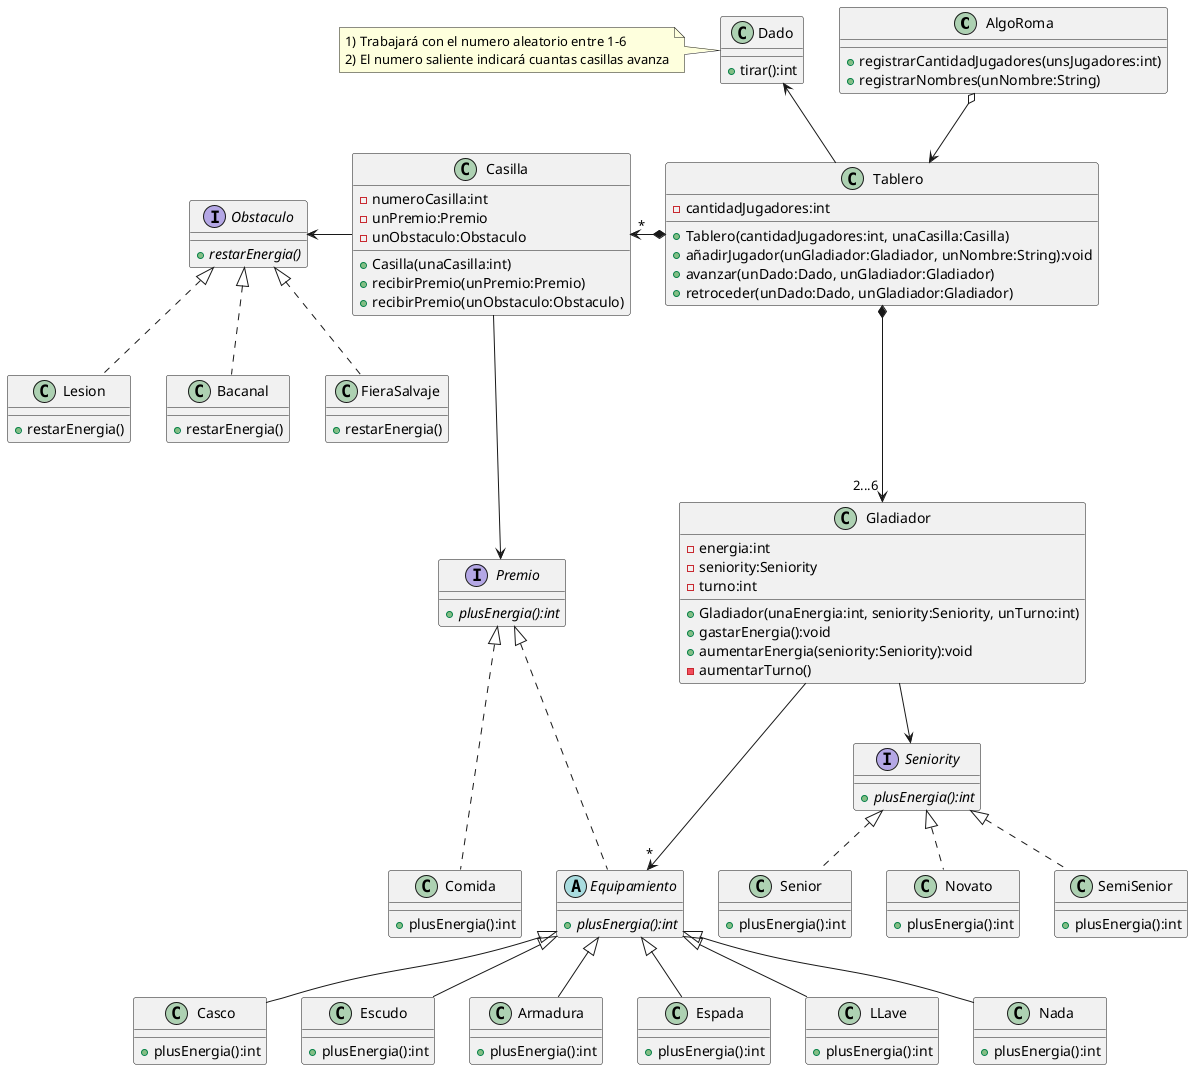 @startuml


class   AlgoRoma{
    +registrarCantidadJugadores(unsJugadores:int)
    +registrarNombres(unNombre:String)
}


class Gladiador{
    -energia:int
    -seniority:Seniority
    -turno:int
    +Gladiador(unaEnergia:int, seniority:Seniority, unTurno:int)
    +gastarEnergia():void
    +aumentarEnergia(seniority:Seniority):void
    -aumentarTurno()
}


class Tablero{
    -cantidadJugadores:int
    +Tablero(cantidadJugadores:int, unaCasilla:Casilla)
    +añadirJugador(unGladiador:Gladiador, unNombre:String):void
    +avanzar(unDado:Dado, unGladiador:Gladiador)
    +retroceder(unDado:Dado, unGladiador:Gladiador)
}


class Dado{
    +tirar():int
}
note left: 1) Trabajará con el numero aleatorio entre 1-6\n2) El numero saliente indicará cuantas casillas avanza


interface Premio{
    +{abstract}plusEnergia():int
}

interface  Obstaculo{
    +{abstract}restarEnergia()
}
class Bacanal{
    +restarEnergia()
}
class FieraSalvaje{
    +restarEnergia()
}
class Lesion{
    +restarEnergia()
}


interface  Seniority{

    +{abstract}plusEnergia():int

}
class Novato{
    +plusEnergia():int
}
class SemiSenior{
    +plusEnergia():int
}
class Senior{
    +plusEnergia():int
}


abstract class  Equipamiento{
    +{abstract}plusEnergia():int
}
class Casco{
    +plusEnergia():int
}
class Escudo{
    +plusEnergia():int
}
class Armadura{
    +plusEnergia():int
}
class Espada{
    +plusEnergia():int
}
class LLave{
    +plusEnergia():int
}
class Nada{
    +plusEnergia():int
}

class Comida{
    +plusEnergia():int
}

class Casilla{
    -numeroCasilla:int
    -unPremio:Premio
    -unObstaculo:Obstaculo
    +Casilla(unaCasilla:int)
    +recibirPremio(unPremio:Premio)
    +recibirPremio(unObstaculo:Obstaculo)
}


Tablero *-left->"*"Casilla
Tablero *--->"2...6 "Gladiador
AlgoRoma o--> Tablero
Tablero -up-> Dado

Casilla --left-> Obstaculo
Casilla ---> Premio
Gladiador --> Seniority

Premio <|... Comida
Premio <|... Equipamiento

Equipamiento <|-- Casco
Equipamiento <|-- Escudo
Equipamiento <|-- Armadura
Equipamiento <|-- Espada
Equipamiento <|-- LLave
Equipamiento <|-- Nada

Obstaculo <|.. Bacanal
Obstaculo <|.. FieraSalvaje
Obstaculo <|.. Lesion

Seniority <|.. Novato
Seniority <|.. SemiSenior
Seniority <|.. Senior

Gladiador -> "*"Equipamiento

@enduml
